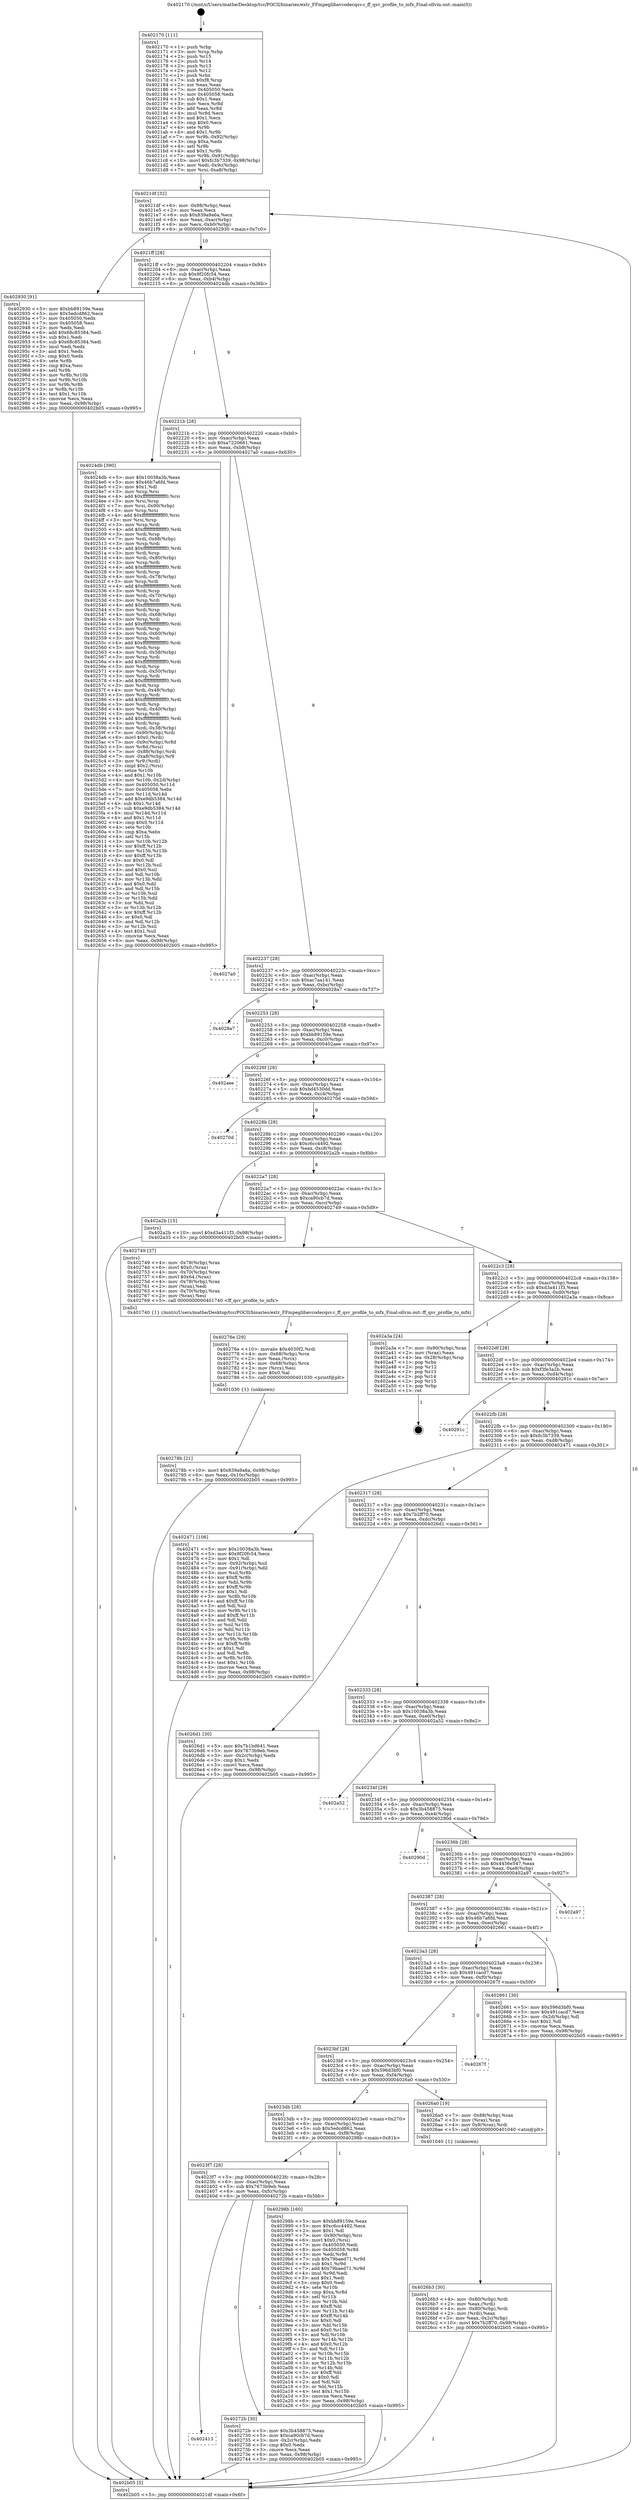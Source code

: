digraph "0x402170" {
  label = "0x402170 (/mnt/c/Users/mathe/Desktop/tcc/POCII/binaries/extr_FFmpeglibavcodecqsv.c_ff_qsv_profile_to_mfx_Final-ollvm.out::main(0))"
  labelloc = "t"
  node[shape=record]

  Entry [label="",width=0.3,height=0.3,shape=circle,fillcolor=black,style=filled]
  "0x4021df" [label="{
     0x4021df [32]\l
     | [instrs]\l
     &nbsp;&nbsp;0x4021df \<+6\>: mov -0x98(%rbp),%eax\l
     &nbsp;&nbsp;0x4021e5 \<+2\>: mov %eax,%ecx\l
     &nbsp;&nbsp;0x4021e7 \<+6\>: sub $0x839a9a6a,%ecx\l
     &nbsp;&nbsp;0x4021ed \<+6\>: mov %eax,-0xac(%rbp)\l
     &nbsp;&nbsp;0x4021f3 \<+6\>: mov %ecx,-0xb0(%rbp)\l
     &nbsp;&nbsp;0x4021f9 \<+6\>: je 0000000000402930 \<main+0x7c0\>\l
  }"]
  "0x402930" [label="{
     0x402930 [91]\l
     | [instrs]\l
     &nbsp;&nbsp;0x402930 \<+5\>: mov $0xbb89159e,%eax\l
     &nbsp;&nbsp;0x402935 \<+5\>: mov $0x5edcd862,%ecx\l
     &nbsp;&nbsp;0x40293a \<+7\>: mov 0x405050,%edx\l
     &nbsp;&nbsp;0x402941 \<+7\>: mov 0x405058,%esi\l
     &nbsp;&nbsp;0x402948 \<+2\>: mov %edx,%edi\l
     &nbsp;&nbsp;0x40294a \<+6\>: add $0x68c85384,%edi\l
     &nbsp;&nbsp;0x402950 \<+3\>: sub $0x1,%edi\l
     &nbsp;&nbsp;0x402953 \<+6\>: sub $0x68c85384,%edi\l
     &nbsp;&nbsp;0x402959 \<+3\>: imul %edi,%edx\l
     &nbsp;&nbsp;0x40295c \<+3\>: and $0x1,%edx\l
     &nbsp;&nbsp;0x40295f \<+3\>: cmp $0x0,%edx\l
     &nbsp;&nbsp;0x402962 \<+4\>: sete %r8b\l
     &nbsp;&nbsp;0x402966 \<+3\>: cmp $0xa,%esi\l
     &nbsp;&nbsp;0x402969 \<+4\>: setl %r9b\l
     &nbsp;&nbsp;0x40296d \<+3\>: mov %r8b,%r10b\l
     &nbsp;&nbsp;0x402970 \<+3\>: and %r9b,%r10b\l
     &nbsp;&nbsp;0x402973 \<+3\>: xor %r9b,%r8b\l
     &nbsp;&nbsp;0x402976 \<+3\>: or %r8b,%r10b\l
     &nbsp;&nbsp;0x402979 \<+4\>: test $0x1,%r10b\l
     &nbsp;&nbsp;0x40297d \<+3\>: cmovne %ecx,%eax\l
     &nbsp;&nbsp;0x402980 \<+6\>: mov %eax,-0x98(%rbp)\l
     &nbsp;&nbsp;0x402986 \<+5\>: jmp 0000000000402b05 \<main+0x995\>\l
  }"]
  "0x4021ff" [label="{
     0x4021ff [28]\l
     | [instrs]\l
     &nbsp;&nbsp;0x4021ff \<+5\>: jmp 0000000000402204 \<main+0x94\>\l
     &nbsp;&nbsp;0x402204 \<+6\>: mov -0xac(%rbp),%eax\l
     &nbsp;&nbsp;0x40220a \<+5\>: sub $0x9f20fc54,%eax\l
     &nbsp;&nbsp;0x40220f \<+6\>: mov %eax,-0xb4(%rbp)\l
     &nbsp;&nbsp;0x402215 \<+6\>: je 00000000004024db \<main+0x36b\>\l
  }"]
  Exit [label="",width=0.3,height=0.3,shape=circle,fillcolor=black,style=filled,peripheries=2]
  "0x4024db" [label="{
     0x4024db [390]\l
     | [instrs]\l
     &nbsp;&nbsp;0x4024db \<+5\>: mov $0x10038a3b,%eax\l
     &nbsp;&nbsp;0x4024e0 \<+5\>: mov $0x46b7a6fd,%ecx\l
     &nbsp;&nbsp;0x4024e5 \<+2\>: mov $0x1,%dl\l
     &nbsp;&nbsp;0x4024e7 \<+3\>: mov %rsp,%rsi\l
     &nbsp;&nbsp;0x4024ea \<+4\>: add $0xfffffffffffffff0,%rsi\l
     &nbsp;&nbsp;0x4024ee \<+3\>: mov %rsi,%rsp\l
     &nbsp;&nbsp;0x4024f1 \<+7\>: mov %rsi,-0x90(%rbp)\l
     &nbsp;&nbsp;0x4024f8 \<+3\>: mov %rsp,%rsi\l
     &nbsp;&nbsp;0x4024fb \<+4\>: add $0xfffffffffffffff0,%rsi\l
     &nbsp;&nbsp;0x4024ff \<+3\>: mov %rsi,%rsp\l
     &nbsp;&nbsp;0x402502 \<+3\>: mov %rsp,%rdi\l
     &nbsp;&nbsp;0x402505 \<+4\>: add $0xfffffffffffffff0,%rdi\l
     &nbsp;&nbsp;0x402509 \<+3\>: mov %rdi,%rsp\l
     &nbsp;&nbsp;0x40250c \<+7\>: mov %rdi,-0x88(%rbp)\l
     &nbsp;&nbsp;0x402513 \<+3\>: mov %rsp,%rdi\l
     &nbsp;&nbsp;0x402516 \<+4\>: add $0xfffffffffffffff0,%rdi\l
     &nbsp;&nbsp;0x40251a \<+3\>: mov %rdi,%rsp\l
     &nbsp;&nbsp;0x40251d \<+4\>: mov %rdi,-0x80(%rbp)\l
     &nbsp;&nbsp;0x402521 \<+3\>: mov %rsp,%rdi\l
     &nbsp;&nbsp;0x402524 \<+4\>: add $0xfffffffffffffff0,%rdi\l
     &nbsp;&nbsp;0x402528 \<+3\>: mov %rdi,%rsp\l
     &nbsp;&nbsp;0x40252b \<+4\>: mov %rdi,-0x78(%rbp)\l
     &nbsp;&nbsp;0x40252f \<+3\>: mov %rsp,%rdi\l
     &nbsp;&nbsp;0x402532 \<+4\>: add $0xfffffffffffffff0,%rdi\l
     &nbsp;&nbsp;0x402536 \<+3\>: mov %rdi,%rsp\l
     &nbsp;&nbsp;0x402539 \<+4\>: mov %rdi,-0x70(%rbp)\l
     &nbsp;&nbsp;0x40253d \<+3\>: mov %rsp,%rdi\l
     &nbsp;&nbsp;0x402540 \<+4\>: add $0xfffffffffffffff0,%rdi\l
     &nbsp;&nbsp;0x402544 \<+3\>: mov %rdi,%rsp\l
     &nbsp;&nbsp;0x402547 \<+4\>: mov %rdi,-0x68(%rbp)\l
     &nbsp;&nbsp;0x40254b \<+3\>: mov %rsp,%rdi\l
     &nbsp;&nbsp;0x40254e \<+4\>: add $0xfffffffffffffff0,%rdi\l
     &nbsp;&nbsp;0x402552 \<+3\>: mov %rdi,%rsp\l
     &nbsp;&nbsp;0x402555 \<+4\>: mov %rdi,-0x60(%rbp)\l
     &nbsp;&nbsp;0x402559 \<+3\>: mov %rsp,%rdi\l
     &nbsp;&nbsp;0x40255c \<+4\>: add $0xfffffffffffffff0,%rdi\l
     &nbsp;&nbsp;0x402560 \<+3\>: mov %rdi,%rsp\l
     &nbsp;&nbsp;0x402563 \<+4\>: mov %rdi,-0x58(%rbp)\l
     &nbsp;&nbsp;0x402567 \<+3\>: mov %rsp,%rdi\l
     &nbsp;&nbsp;0x40256a \<+4\>: add $0xfffffffffffffff0,%rdi\l
     &nbsp;&nbsp;0x40256e \<+3\>: mov %rdi,%rsp\l
     &nbsp;&nbsp;0x402571 \<+4\>: mov %rdi,-0x50(%rbp)\l
     &nbsp;&nbsp;0x402575 \<+3\>: mov %rsp,%rdi\l
     &nbsp;&nbsp;0x402578 \<+4\>: add $0xfffffffffffffff0,%rdi\l
     &nbsp;&nbsp;0x40257c \<+3\>: mov %rdi,%rsp\l
     &nbsp;&nbsp;0x40257f \<+4\>: mov %rdi,-0x48(%rbp)\l
     &nbsp;&nbsp;0x402583 \<+3\>: mov %rsp,%rdi\l
     &nbsp;&nbsp;0x402586 \<+4\>: add $0xfffffffffffffff0,%rdi\l
     &nbsp;&nbsp;0x40258a \<+3\>: mov %rdi,%rsp\l
     &nbsp;&nbsp;0x40258d \<+4\>: mov %rdi,-0x40(%rbp)\l
     &nbsp;&nbsp;0x402591 \<+3\>: mov %rsp,%rdi\l
     &nbsp;&nbsp;0x402594 \<+4\>: add $0xfffffffffffffff0,%rdi\l
     &nbsp;&nbsp;0x402598 \<+3\>: mov %rdi,%rsp\l
     &nbsp;&nbsp;0x40259b \<+4\>: mov %rdi,-0x38(%rbp)\l
     &nbsp;&nbsp;0x40259f \<+7\>: mov -0x90(%rbp),%rdi\l
     &nbsp;&nbsp;0x4025a6 \<+6\>: movl $0x0,(%rdi)\l
     &nbsp;&nbsp;0x4025ac \<+7\>: mov -0x9c(%rbp),%r8d\l
     &nbsp;&nbsp;0x4025b3 \<+3\>: mov %r8d,(%rsi)\l
     &nbsp;&nbsp;0x4025b6 \<+7\>: mov -0x88(%rbp),%rdi\l
     &nbsp;&nbsp;0x4025bd \<+7\>: mov -0xa8(%rbp),%r9\l
     &nbsp;&nbsp;0x4025c4 \<+3\>: mov %r9,(%rdi)\l
     &nbsp;&nbsp;0x4025c7 \<+3\>: cmpl $0x2,(%rsi)\l
     &nbsp;&nbsp;0x4025ca \<+4\>: setne %r10b\l
     &nbsp;&nbsp;0x4025ce \<+4\>: and $0x1,%r10b\l
     &nbsp;&nbsp;0x4025d2 \<+4\>: mov %r10b,-0x2d(%rbp)\l
     &nbsp;&nbsp;0x4025d6 \<+8\>: mov 0x405050,%r11d\l
     &nbsp;&nbsp;0x4025de \<+7\>: mov 0x405058,%ebx\l
     &nbsp;&nbsp;0x4025e5 \<+3\>: mov %r11d,%r14d\l
     &nbsp;&nbsp;0x4025e8 \<+7\>: add $0xe9db5384,%r14d\l
     &nbsp;&nbsp;0x4025ef \<+4\>: sub $0x1,%r14d\l
     &nbsp;&nbsp;0x4025f3 \<+7\>: sub $0xe9db5384,%r14d\l
     &nbsp;&nbsp;0x4025fa \<+4\>: imul %r14d,%r11d\l
     &nbsp;&nbsp;0x4025fe \<+4\>: and $0x1,%r11d\l
     &nbsp;&nbsp;0x402602 \<+4\>: cmp $0x0,%r11d\l
     &nbsp;&nbsp;0x402606 \<+4\>: sete %r10b\l
     &nbsp;&nbsp;0x40260a \<+3\>: cmp $0xa,%ebx\l
     &nbsp;&nbsp;0x40260d \<+4\>: setl %r15b\l
     &nbsp;&nbsp;0x402611 \<+3\>: mov %r10b,%r12b\l
     &nbsp;&nbsp;0x402614 \<+4\>: xor $0xff,%r12b\l
     &nbsp;&nbsp;0x402618 \<+3\>: mov %r15b,%r13b\l
     &nbsp;&nbsp;0x40261b \<+4\>: xor $0xff,%r13b\l
     &nbsp;&nbsp;0x40261f \<+3\>: xor $0x0,%dl\l
     &nbsp;&nbsp;0x402622 \<+3\>: mov %r12b,%sil\l
     &nbsp;&nbsp;0x402625 \<+4\>: and $0x0,%sil\l
     &nbsp;&nbsp;0x402629 \<+3\>: and %dl,%r10b\l
     &nbsp;&nbsp;0x40262c \<+3\>: mov %r13b,%dil\l
     &nbsp;&nbsp;0x40262f \<+4\>: and $0x0,%dil\l
     &nbsp;&nbsp;0x402633 \<+3\>: and %dl,%r15b\l
     &nbsp;&nbsp;0x402636 \<+3\>: or %r10b,%sil\l
     &nbsp;&nbsp;0x402639 \<+3\>: or %r15b,%dil\l
     &nbsp;&nbsp;0x40263c \<+3\>: xor %dil,%sil\l
     &nbsp;&nbsp;0x40263f \<+3\>: or %r13b,%r12b\l
     &nbsp;&nbsp;0x402642 \<+4\>: xor $0xff,%r12b\l
     &nbsp;&nbsp;0x402646 \<+3\>: or $0x0,%dl\l
     &nbsp;&nbsp;0x402649 \<+3\>: and %dl,%r12b\l
     &nbsp;&nbsp;0x40264c \<+3\>: or %r12b,%sil\l
     &nbsp;&nbsp;0x40264f \<+4\>: test $0x1,%sil\l
     &nbsp;&nbsp;0x402653 \<+3\>: cmovne %ecx,%eax\l
     &nbsp;&nbsp;0x402656 \<+6\>: mov %eax,-0x98(%rbp)\l
     &nbsp;&nbsp;0x40265c \<+5\>: jmp 0000000000402b05 \<main+0x995\>\l
  }"]
  "0x40221b" [label="{
     0x40221b [28]\l
     | [instrs]\l
     &nbsp;&nbsp;0x40221b \<+5\>: jmp 0000000000402220 \<main+0xb0\>\l
     &nbsp;&nbsp;0x402220 \<+6\>: mov -0xac(%rbp),%eax\l
     &nbsp;&nbsp;0x402226 \<+5\>: sub $0xa7220661,%eax\l
     &nbsp;&nbsp;0x40222b \<+6\>: mov %eax,-0xb8(%rbp)\l
     &nbsp;&nbsp;0x402231 \<+6\>: je 00000000004027a0 \<main+0x630\>\l
  }"]
  "0x40278b" [label="{
     0x40278b [21]\l
     | [instrs]\l
     &nbsp;&nbsp;0x40278b \<+10\>: movl $0x839a9a6a,-0x98(%rbp)\l
     &nbsp;&nbsp;0x402795 \<+6\>: mov %eax,-0x10c(%rbp)\l
     &nbsp;&nbsp;0x40279b \<+5\>: jmp 0000000000402b05 \<main+0x995\>\l
  }"]
  "0x4027a0" [label="{
     0x4027a0\l
  }", style=dashed]
  "0x402237" [label="{
     0x402237 [28]\l
     | [instrs]\l
     &nbsp;&nbsp;0x402237 \<+5\>: jmp 000000000040223c \<main+0xcc\>\l
     &nbsp;&nbsp;0x40223c \<+6\>: mov -0xac(%rbp),%eax\l
     &nbsp;&nbsp;0x402242 \<+5\>: sub $0xac7aa141,%eax\l
     &nbsp;&nbsp;0x402247 \<+6\>: mov %eax,-0xbc(%rbp)\l
     &nbsp;&nbsp;0x40224d \<+6\>: je 00000000004028a7 \<main+0x737\>\l
  }"]
  "0x40276e" [label="{
     0x40276e [29]\l
     | [instrs]\l
     &nbsp;&nbsp;0x40276e \<+10\>: movabs $0x4030f2,%rdi\l
     &nbsp;&nbsp;0x402778 \<+4\>: mov -0x68(%rbp),%rcx\l
     &nbsp;&nbsp;0x40277c \<+2\>: mov %eax,(%rcx)\l
     &nbsp;&nbsp;0x40277e \<+4\>: mov -0x68(%rbp),%rcx\l
     &nbsp;&nbsp;0x402782 \<+2\>: mov (%rcx),%esi\l
     &nbsp;&nbsp;0x402784 \<+2\>: mov $0x0,%al\l
     &nbsp;&nbsp;0x402786 \<+5\>: call 0000000000401030 \<printf@plt\>\l
     | [calls]\l
     &nbsp;&nbsp;0x401030 \{1\} (unknown)\l
  }"]
  "0x4028a7" [label="{
     0x4028a7\l
  }", style=dashed]
  "0x402253" [label="{
     0x402253 [28]\l
     | [instrs]\l
     &nbsp;&nbsp;0x402253 \<+5\>: jmp 0000000000402258 \<main+0xe8\>\l
     &nbsp;&nbsp;0x402258 \<+6\>: mov -0xac(%rbp),%eax\l
     &nbsp;&nbsp;0x40225e \<+5\>: sub $0xbb89159e,%eax\l
     &nbsp;&nbsp;0x402263 \<+6\>: mov %eax,-0xc0(%rbp)\l
     &nbsp;&nbsp;0x402269 \<+6\>: je 0000000000402aee \<main+0x97e\>\l
  }"]
  "0x402413" [label="{
     0x402413\l
  }", style=dashed]
  "0x402aee" [label="{
     0x402aee\l
  }", style=dashed]
  "0x40226f" [label="{
     0x40226f [28]\l
     | [instrs]\l
     &nbsp;&nbsp;0x40226f \<+5\>: jmp 0000000000402274 \<main+0x104\>\l
     &nbsp;&nbsp;0x402274 \<+6\>: mov -0xac(%rbp),%eax\l
     &nbsp;&nbsp;0x40227a \<+5\>: sub $0xbd4530dd,%eax\l
     &nbsp;&nbsp;0x40227f \<+6\>: mov %eax,-0xc4(%rbp)\l
     &nbsp;&nbsp;0x402285 \<+6\>: je 000000000040270d \<main+0x59d\>\l
  }"]
  "0x40272b" [label="{
     0x40272b [30]\l
     | [instrs]\l
     &nbsp;&nbsp;0x40272b \<+5\>: mov $0x3b458875,%eax\l
     &nbsp;&nbsp;0x402730 \<+5\>: mov $0xca90cb7d,%ecx\l
     &nbsp;&nbsp;0x402735 \<+3\>: mov -0x2c(%rbp),%edx\l
     &nbsp;&nbsp;0x402738 \<+3\>: cmp $0x0,%edx\l
     &nbsp;&nbsp;0x40273b \<+3\>: cmove %ecx,%eax\l
     &nbsp;&nbsp;0x40273e \<+6\>: mov %eax,-0x98(%rbp)\l
     &nbsp;&nbsp;0x402744 \<+5\>: jmp 0000000000402b05 \<main+0x995\>\l
  }"]
  "0x40270d" [label="{
     0x40270d\l
  }", style=dashed]
  "0x40228b" [label="{
     0x40228b [28]\l
     | [instrs]\l
     &nbsp;&nbsp;0x40228b \<+5\>: jmp 0000000000402290 \<main+0x120\>\l
     &nbsp;&nbsp;0x402290 \<+6\>: mov -0xac(%rbp),%eax\l
     &nbsp;&nbsp;0x402296 \<+5\>: sub $0xc6cc4492,%eax\l
     &nbsp;&nbsp;0x40229b \<+6\>: mov %eax,-0xc8(%rbp)\l
     &nbsp;&nbsp;0x4022a1 \<+6\>: je 0000000000402a2b \<main+0x8bb\>\l
  }"]
  "0x4023f7" [label="{
     0x4023f7 [28]\l
     | [instrs]\l
     &nbsp;&nbsp;0x4023f7 \<+5\>: jmp 00000000004023fc \<main+0x28c\>\l
     &nbsp;&nbsp;0x4023fc \<+6\>: mov -0xac(%rbp),%eax\l
     &nbsp;&nbsp;0x402402 \<+5\>: sub $0x7673b9eb,%eax\l
     &nbsp;&nbsp;0x402407 \<+6\>: mov %eax,-0xfc(%rbp)\l
     &nbsp;&nbsp;0x40240d \<+6\>: je 000000000040272b \<main+0x5bb\>\l
  }"]
  "0x402a2b" [label="{
     0x402a2b [15]\l
     | [instrs]\l
     &nbsp;&nbsp;0x402a2b \<+10\>: movl $0xd3a411f3,-0x98(%rbp)\l
     &nbsp;&nbsp;0x402a35 \<+5\>: jmp 0000000000402b05 \<main+0x995\>\l
  }"]
  "0x4022a7" [label="{
     0x4022a7 [28]\l
     | [instrs]\l
     &nbsp;&nbsp;0x4022a7 \<+5\>: jmp 00000000004022ac \<main+0x13c\>\l
     &nbsp;&nbsp;0x4022ac \<+6\>: mov -0xac(%rbp),%eax\l
     &nbsp;&nbsp;0x4022b2 \<+5\>: sub $0xca90cb7d,%eax\l
     &nbsp;&nbsp;0x4022b7 \<+6\>: mov %eax,-0xcc(%rbp)\l
     &nbsp;&nbsp;0x4022bd \<+6\>: je 0000000000402749 \<main+0x5d9\>\l
  }"]
  "0x40298b" [label="{
     0x40298b [160]\l
     | [instrs]\l
     &nbsp;&nbsp;0x40298b \<+5\>: mov $0xbb89159e,%eax\l
     &nbsp;&nbsp;0x402990 \<+5\>: mov $0xc6cc4492,%ecx\l
     &nbsp;&nbsp;0x402995 \<+2\>: mov $0x1,%dl\l
     &nbsp;&nbsp;0x402997 \<+7\>: mov -0x90(%rbp),%rsi\l
     &nbsp;&nbsp;0x40299e \<+6\>: movl $0x0,(%rsi)\l
     &nbsp;&nbsp;0x4029a4 \<+7\>: mov 0x405050,%edi\l
     &nbsp;&nbsp;0x4029ab \<+8\>: mov 0x405058,%r8d\l
     &nbsp;&nbsp;0x4029b3 \<+3\>: mov %edi,%r9d\l
     &nbsp;&nbsp;0x4029b6 \<+7\>: sub $0x79baed71,%r9d\l
     &nbsp;&nbsp;0x4029bd \<+4\>: sub $0x1,%r9d\l
     &nbsp;&nbsp;0x4029c1 \<+7\>: add $0x79baed71,%r9d\l
     &nbsp;&nbsp;0x4029c8 \<+4\>: imul %r9d,%edi\l
     &nbsp;&nbsp;0x4029cc \<+3\>: and $0x1,%edi\l
     &nbsp;&nbsp;0x4029cf \<+3\>: cmp $0x0,%edi\l
     &nbsp;&nbsp;0x4029d2 \<+4\>: sete %r10b\l
     &nbsp;&nbsp;0x4029d6 \<+4\>: cmp $0xa,%r8d\l
     &nbsp;&nbsp;0x4029da \<+4\>: setl %r11b\l
     &nbsp;&nbsp;0x4029de \<+3\>: mov %r10b,%bl\l
     &nbsp;&nbsp;0x4029e1 \<+3\>: xor $0xff,%bl\l
     &nbsp;&nbsp;0x4029e4 \<+3\>: mov %r11b,%r14b\l
     &nbsp;&nbsp;0x4029e7 \<+4\>: xor $0xff,%r14b\l
     &nbsp;&nbsp;0x4029eb \<+3\>: xor $0x0,%dl\l
     &nbsp;&nbsp;0x4029ee \<+3\>: mov %bl,%r15b\l
     &nbsp;&nbsp;0x4029f1 \<+4\>: and $0x0,%r15b\l
     &nbsp;&nbsp;0x4029f5 \<+3\>: and %dl,%r10b\l
     &nbsp;&nbsp;0x4029f8 \<+3\>: mov %r14b,%r12b\l
     &nbsp;&nbsp;0x4029fb \<+4\>: and $0x0,%r12b\l
     &nbsp;&nbsp;0x4029ff \<+3\>: and %dl,%r11b\l
     &nbsp;&nbsp;0x402a02 \<+3\>: or %r10b,%r15b\l
     &nbsp;&nbsp;0x402a05 \<+3\>: or %r11b,%r12b\l
     &nbsp;&nbsp;0x402a08 \<+3\>: xor %r12b,%r15b\l
     &nbsp;&nbsp;0x402a0b \<+3\>: or %r14b,%bl\l
     &nbsp;&nbsp;0x402a0e \<+3\>: xor $0xff,%bl\l
     &nbsp;&nbsp;0x402a11 \<+3\>: or $0x0,%dl\l
     &nbsp;&nbsp;0x402a14 \<+2\>: and %dl,%bl\l
     &nbsp;&nbsp;0x402a16 \<+3\>: or %bl,%r15b\l
     &nbsp;&nbsp;0x402a19 \<+4\>: test $0x1,%r15b\l
     &nbsp;&nbsp;0x402a1d \<+3\>: cmovne %ecx,%eax\l
     &nbsp;&nbsp;0x402a20 \<+6\>: mov %eax,-0x98(%rbp)\l
     &nbsp;&nbsp;0x402a26 \<+5\>: jmp 0000000000402b05 \<main+0x995\>\l
  }"]
  "0x402749" [label="{
     0x402749 [37]\l
     | [instrs]\l
     &nbsp;&nbsp;0x402749 \<+4\>: mov -0x78(%rbp),%rax\l
     &nbsp;&nbsp;0x40274d \<+6\>: movl $0x0,(%rax)\l
     &nbsp;&nbsp;0x402753 \<+4\>: mov -0x70(%rbp),%rax\l
     &nbsp;&nbsp;0x402757 \<+6\>: movl $0x64,(%rax)\l
     &nbsp;&nbsp;0x40275d \<+4\>: mov -0x78(%rbp),%rax\l
     &nbsp;&nbsp;0x402761 \<+2\>: mov (%rax),%edi\l
     &nbsp;&nbsp;0x402763 \<+4\>: mov -0x70(%rbp),%rax\l
     &nbsp;&nbsp;0x402767 \<+2\>: mov (%rax),%esi\l
     &nbsp;&nbsp;0x402769 \<+5\>: call 0000000000401740 \<ff_qsv_profile_to_mfx\>\l
     | [calls]\l
     &nbsp;&nbsp;0x401740 \{1\} (/mnt/c/Users/mathe/Desktop/tcc/POCII/binaries/extr_FFmpeglibavcodecqsv.c_ff_qsv_profile_to_mfx_Final-ollvm.out::ff_qsv_profile_to_mfx)\l
  }"]
  "0x4022c3" [label="{
     0x4022c3 [28]\l
     | [instrs]\l
     &nbsp;&nbsp;0x4022c3 \<+5\>: jmp 00000000004022c8 \<main+0x158\>\l
     &nbsp;&nbsp;0x4022c8 \<+6\>: mov -0xac(%rbp),%eax\l
     &nbsp;&nbsp;0x4022ce \<+5\>: sub $0xd3a411f3,%eax\l
     &nbsp;&nbsp;0x4022d3 \<+6\>: mov %eax,-0xd0(%rbp)\l
     &nbsp;&nbsp;0x4022d9 \<+6\>: je 0000000000402a3a \<main+0x8ca\>\l
  }"]
  "0x4026b3" [label="{
     0x4026b3 [30]\l
     | [instrs]\l
     &nbsp;&nbsp;0x4026b3 \<+4\>: mov -0x80(%rbp),%rdi\l
     &nbsp;&nbsp;0x4026b7 \<+2\>: mov %eax,(%rdi)\l
     &nbsp;&nbsp;0x4026b9 \<+4\>: mov -0x80(%rbp),%rdi\l
     &nbsp;&nbsp;0x4026bd \<+2\>: mov (%rdi),%eax\l
     &nbsp;&nbsp;0x4026bf \<+3\>: mov %eax,-0x2c(%rbp)\l
     &nbsp;&nbsp;0x4026c2 \<+10\>: movl $0x7b2ff70,-0x98(%rbp)\l
     &nbsp;&nbsp;0x4026cc \<+5\>: jmp 0000000000402b05 \<main+0x995\>\l
  }"]
  "0x402a3a" [label="{
     0x402a3a [24]\l
     | [instrs]\l
     &nbsp;&nbsp;0x402a3a \<+7\>: mov -0x90(%rbp),%rax\l
     &nbsp;&nbsp;0x402a41 \<+2\>: mov (%rax),%eax\l
     &nbsp;&nbsp;0x402a43 \<+4\>: lea -0x28(%rbp),%rsp\l
     &nbsp;&nbsp;0x402a47 \<+1\>: pop %rbx\l
     &nbsp;&nbsp;0x402a48 \<+2\>: pop %r12\l
     &nbsp;&nbsp;0x402a4a \<+2\>: pop %r13\l
     &nbsp;&nbsp;0x402a4c \<+2\>: pop %r14\l
     &nbsp;&nbsp;0x402a4e \<+2\>: pop %r15\l
     &nbsp;&nbsp;0x402a50 \<+1\>: pop %rbp\l
     &nbsp;&nbsp;0x402a51 \<+1\>: ret\l
  }"]
  "0x4022df" [label="{
     0x4022df [28]\l
     | [instrs]\l
     &nbsp;&nbsp;0x4022df \<+5\>: jmp 00000000004022e4 \<main+0x174\>\l
     &nbsp;&nbsp;0x4022e4 \<+6\>: mov -0xac(%rbp),%eax\l
     &nbsp;&nbsp;0x4022ea \<+5\>: sub $0xf3fe3a2b,%eax\l
     &nbsp;&nbsp;0x4022ef \<+6\>: mov %eax,-0xd4(%rbp)\l
     &nbsp;&nbsp;0x4022f5 \<+6\>: je 000000000040291c \<main+0x7ac\>\l
  }"]
  "0x4023db" [label="{
     0x4023db [28]\l
     | [instrs]\l
     &nbsp;&nbsp;0x4023db \<+5\>: jmp 00000000004023e0 \<main+0x270\>\l
     &nbsp;&nbsp;0x4023e0 \<+6\>: mov -0xac(%rbp),%eax\l
     &nbsp;&nbsp;0x4023e6 \<+5\>: sub $0x5edcd862,%eax\l
     &nbsp;&nbsp;0x4023eb \<+6\>: mov %eax,-0xf8(%rbp)\l
     &nbsp;&nbsp;0x4023f1 \<+6\>: je 000000000040298b \<main+0x81b\>\l
  }"]
  "0x40291c" [label="{
     0x40291c\l
  }", style=dashed]
  "0x4022fb" [label="{
     0x4022fb [28]\l
     | [instrs]\l
     &nbsp;&nbsp;0x4022fb \<+5\>: jmp 0000000000402300 \<main+0x190\>\l
     &nbsp;&nbsp;0x402300 \<+6\>: mov -0xac(%rbp),%eax\l
     &nbsp;&nbsp;0x402306 \<+5\>: sub $0xfc3b7339,%eax\l
     &nbsp;&nbsp;0x40230b \<+6\>: mov %eax,-0xd8(%rbp)\l
     &nbsp;&nbsp;0x402311 \<+6\>: je 0000000000402471 \<main+0x301\>\l
  }"]
  "0x4026a0" [label="{
     0x4026a0 [19]\l
     | [instrs]\l
     &nbsp;&nbsp;0x4026a0 \<+7\>: mov -0x88(%rbp),%rax\l
     &nbsp;&nbsp;0x4026a7 \<+3\>: mov (%rax),%rax\l
     &nbsp;&nbsp;0x4026aa \<+4\>: mov 0x8(%rax),%rdi\l
     &nbsp;&nbsp;0x4026ae \<+5\>: call 0000000000401040 \<atoi@plt\>\l
     | [calls]\l
     &nbsp;&nbsp;0x401040 \{1\} (unknown)\l
  }"]
  "0x402471" [label="{
     0x402471 [106]\l
     | [instrs]\l
     &nbsp;&nbsp;0x402471 \<+5\>: mov $0x10038a3b,%eax\l
     &nbsp;&nbsp;0x402476 \<+5\>: mov $0x9f20fc54,%ecx\l
     &nbsp;&nbsp;0x40247b \<+2\>: mov $0x1,%dl\l
     &nbsp;&nbsp;0x40247d \<+7\>: mov -0x92(%rbp),%sil\l
     &nbsp;&nbsp;0x402484 \<+7\>: mov -0x91(%rbp),%dil\l
     &nbsp;&nbsp;0x40248b \<+3\>: mov %sil,%r8b\l
     &nbsp;&nbsp;0x40248e \<+4\>: xor $0xff,%r8b\l
     &nbsp;&nbsp;0x402492 \<+3\>: mov %dil,%r9b\l
     &nbsp;&nbsp;0x402495 \<+4\>: xor $0xff,%r9b\l
     &nbsp;&nbsp;0x402499 \<+3\>: xor $0x1,%dl\l
     &nbsp;&nbsp;0x40249c \<+3\>: mov %r8b,%r10b\l
     &nbsp;&nbsp;0x40249f \<+4\>: and $0xff,%r10b\l
     &nbsp;&nbsp;0x4024a3 \<+3\>: and %dl,%sil\l
     &nbsp;&nbsp;0x4024a6 \<+3\>: mov %r9b,%r11b\l
     &nbsp;&nbsp;0x4024a9 \<+4\>: and $0xff,%r11b\l
     &nbsp;&nbsp;0x4024ad \<+3\>: and %dl,%dil\l
     &nbsp;&nbsp;0x4024b0 \<+3\>: or %sil,%r10b\l
     &nbsp;&nbsp;0x4024b3 \<+3\>: or %dil,%r11b\l
     &nbsp;&nbsp;0x4024b6 \<+3\>: xor %r11b,%r10b\l
     &nbsp;&nbsp;0x4024b9 \<+3\>: or %r9b,%r8b\l
     &nbsp;&nbsp;0x4024bc \<+4\>: xor $0xff,%r8b\l
     &nbsp;&nbsp;0x4024c0 \<+3\>: or $0x1,%dl\l
     &nbsp;&nbsp;0x4024c3 \<+3\>: and %dl,%r8b\l
     &nbsp;&nbsp;0x4024c6 \<+3\>: or %r8b,%r10b\l
     &nbsp;&nbsp;0x4024c9 \<+4\>: test $0x1,%r10b\l
     &nbsp;&nbsp;0x4024cd \<+3\>: cmovne %ecx,%eax\l
     &nbsp;&nbsp;0x4024d0 \<+6\>: mov %eax,-0x98(%rbp)\l
     &nbsp;&nbsp;0x4024d6 \<+5\>: jmp 0000000000402b05 \<main+0x995\>\l
  }"]
  "0x402317" [label="{
     0x402317 [28]\l
     | [instrs]\l
     &nbsp;&nbsp;0x402317 \<+5\>: jmp 000000000040231c \<main+0x1ac\>\l
     &nbsp;&nbsp;0x40231c \<+6\>: mov -0xac(%rbp),%eax\l
     &nbsp;&nbsp;0x402322 \<+5\>: sub $0x7b2ff70,%eax\l
     &nbsp;&nbsp;0x402327 \<+6\>: mov %eax,-0xdc(%rbp)\l
     &nbsp;&nbsp;0x40232d \<+6\>: je 00000000004026d1 \<main+0x561\>\l
  }"]
  "0x402b05" [label="{
     0x402b05 [5]\l
     | [instrs]\l
     &nbsp;&nbsp;0x402b05 \<+5\>: jmp 00000000004021df \<main+0x6f\>\l
  }"]
  "0x402170" [label="{
     0x402170 [111]\l
     | [instrs]\l
     &nbsp;&nbsp;0x402170 \<+1\>: push %rbp\l
     &nbsp;&nbsp;0x402171 \<+3\>: mov %rsp,%rbp\l
     &nbsp;&nbsp;0x402174 \<+2\>: push %r15\l
     &nbsp;&nbsp;0x402176 \<+2\>: push %r14\l
     &nbsp;&nbsp;0x402178 \<+2\>: push %r13\l
     &nbsp;&nbsp;0x40217a \<+2\>: push %r12\l
     &nbsp;&nbsp;0x40217c \<+1\>: push %rbx\l
     &nbsp;&nbsp;0x40217d \<+7\>: sub $0xf8,%rsp\l
     &nbsp;&nbsp;0x402184 \<+2\>: xor %eax,%eax\l
     &nbsp;&nbsp;0x402186 \<+7\>: mov 0x405050,%ecx\l
     &nbsp;&nbsp;0x40218d \<+7\>: mov 0x405058,%edx\l
     &nbsp;&nbsp;0x402194 \<+3\>: sub $0x1,%eax\l
     &nbsp;&nbsp;0x402197 \<+3\>: mov %ecx,%r8d\l
     &nbsp;&nbsp;0x40219a \<+3\>: add %eax,%r8d\l
     &nbsp;&nbsp;0x40219d \<+4\>: imul %r8d,%ecx\l
     &nbsp;&nbsp;0x4021a1 \<+3\>: and $0x1,%ecx\l
     &nbsp;&nbsp;0x4021a4 \<+3\>: cmp $0x0,%ecx\l
     &nbsp;&nbsp;0x4021a7 \<+4\>: sete %r9b\l
     &nbsp;&nbsp;0x4021ab \<+4\>: and $0x1,%r9b\l
     &nbsp;&nbsp;0x4021af \<+7\>: mov %r9b,-0x92(%rbp)\l
     &nbsp;&nbsp;0x4021b6 \<+3\>: cmp $0xa,%edx\l
     &nbsp;&nbsp;0x4021b9 \<+4\>: setl %r9b\l
     &nbsp;&nbsp;0x4021bd \<+4\>: and $0x1,%r9b\l
     &nbsp;&nbsp;0x4021c1 \<+7\>: mov %r9b,-0x91(%rbp)\l
     &nbsp;&nbsp;0x4021c8 \<+10\>: movl $0xfc3b7339,-0x98(%rbp)\l
     &nbsp;&nbsp;0x4021d2 \<+6\>: mov %edi,-0x9c(%rbp)\l
     &nbsp;&nbsp;0x4021d8 \<+7\>: mov %rsi,-0xa8(%rbp)\l
  }"]
  "0x4023bf" [label="{
     0x4023bf [28]\l
     | [instrs]\l
     &nbsp;&nbsp;0x4023bf \<+5\>: jmp 00000000004023c4 \<main+0x254\>\l
     &nbsp;&nbsp;0x4023c4 \<+6\>: mov -0xac(%rbp),%eax\l
     &nbsp;&nbsp;0x4023ca \<+5\>: sub $0x596d3bf0,%eax\l
     &nbsp;&nbsp;0x4023cf \<+6\>: mov %eax,-0xf4(%rbp)\l
     &nbsp;&nbsp;0x4023d5 \<+6\>: je 00000000004026a0 \<main+0x530\>\l
  }"]
  "0x40267f" [label="{
     0x40267f\l
  }", style=dashed]
  "0x4026d1" [label="{
     0x4026d1 [30]\l
     | [instrs]\l
     &nbsp;&nbsp;0x4026d1 \<+5\>: mov $0x7b1bd641,%eax\l
     &nbsp;&nbsp;0x4026d6 \<+5\>: mov $0x7673b9eb,%ecx\l
     &nbsp;&nbsp;0x4026db \<+3\>: mov -0x2c(%rbp),%edx\l
     &nbsp;&nbsp;0x4026de \<+3\>: cmp $0x1,%edx\l
     &nbsp;&nbsp;0x4026e1 \<+3\>: cmovl %ecx,%eax\l
     &nbsp;&nbsp;0x4026e4 \<+6\>: mov %eax,-0x98(%rbp)\l
     &nbsp;&nbsp;0x4026ea \<+5\>: jmp 0000000000402b05 \<main+0x995\>\l
  }"]
  "0x402333" [label="{
     0x402333 [28]\l
     | [instrs]\l
     &nbsp;&nbsp;0x402333 \<+5\>: jmp 0000000000402338 \<main+0x1c8\>\l
     &nbsp;&nbsp;0x402338 \<+6\>: mov -0xac(%rbp),%eax\l
     &nbsp;&nbsp;0x40233e \<+5\>: sub $0x10038a3b,%eax\l
     &nbsp;&nbsp;0x402343 \<+6\>: mov %eax,-0xe0(%rbp)\l
     &nbsp;&nbsp;0x402349 \<+6\>: je 0000000000402a52 \<main+0x8e2\>\l
  }"]
  "0x4023a3" [label="{
     0x4023a3 [28]\l
     | [instrs]\l
     &nbsp;&nbsp;0x4023a3 \<+5\>: jmp 00000000004023a8 \<main+0x238\>\l
     &nbsp;&nbsp;0x4023a8 \<+6\>: mov -0xac(%rbp),%eax\l
     &nbsp;&nbsp;0x4023ae \<+5\>: sub $0x491cacd7,%eax\l
     &nbsp;&nbsp;0x4023b3 \<+6\>: mov %eax,-0xf0(%rbp)\l
     &nbsp;&nbsp;0x4023b9 \<+6\>: je 000000000040267f \<main+0x50f\>\l
  }"]
  "0x402a52" [label="{
     0x402a52\l
  }", style=dashed]
  "0x40234f" [label="{
     0x40234f [28]\l
     | [instrs]\l
     &nbsp;&nbsp;0x40234f \<+5\>: jmp 0000000000402354 \<main+0x1e4\>\l
     &nbsp;&nbsp;0x402354 \<+6\>: mov -0xac(%rbp),%eax\l
     &nbsp;&nbsp;0x40235a \<+5\>: sub $0x3b458875,%eax\l
     &nbsp;&nbsp;0x40235f \<+6\>: mov %eax,-0xe4(%rbp)\l
     &nbsp;&nbsp;0x402365 \<+6\>: je 000000000040290d \<main+0x79d\>\l
  }"]
  "0x402661" [label="{
     0x402661 [30]\l
     | [instrs]\l
     &nbsp;&nbsp;0x402661 \<+5\>: mov $0x596d3bf0,%eax\l
     &nbsp;&nbsp;0x402666 \<+5\>: mov $0x491cacd7,%ecx\l
     &nbsp;&nbsp;0x40266b \<+3\>: mov -0x2d(%rbp),%dl\l
     &nbsp;&nbsp;0x40266e \<+3\>: test $0x1,%dl\l
     &nbsp;&nbsp;0x402671 \<+3\>: cmovne %ecx,%eax\l
     &nbsp;&nbsp;0x402674 \<+6\>: mov %eax,-0x98(%rbp)\l
     &nbsp;&nbsp;0x40267a \<+5\>: jmp 0000000000402b05 \<main+0x995\>\l
  }"]
  "0x40290d" [label="{
     0x40290d\l
  }", style=dashed]
  "0x40236b" [label="{
     0x40236b [28]\l
     | [instrs]\l
     &nbsp;&nbsp;0x40236b \<+5\>: jmp 0000000000402370 \<main+0x200\>\l
     &nbsp;&nbsp;0x402370 \<+6\>: mov -0xac(%rbp),%eax\l
     &nbsp;&nbsp;0x402376 \<+5\>: sub $0x4456e547,%eax\l
     &nbsp;&nbsp;0x40237b \<+6\>: mov %eax,-0xe8(%rbp)\l
     &nbsp;&nbsp;0x402381 \<+6\>: je 0000000000402a97 \<main+0x927\>\l
  }"]
  "0x402387" [label="{
     0x402387 [28]\l
     | [instrs]\l
     &nbsp;&nbsp;0x402387 \<+5\>: jmp 000000000040238c \<main+0x21c\>\l
     &nbsp;&nbsp;0x40238c \<+6\>: mov -0xac(%rbp),%eax\l
     &nbsp;&nbsp;0x402392 \<+5\>: sub $0x46b7a6fd,%eax\l
     &nbsp;&nbsp;0x402397 \<+6\>: mov %eax,-0xec(%rbp)\l
     &nbsp;&nbsp;0x40239d \<+6\>: je 0000000000402661 \<main+0x4f1\>\l
  }"]
  "0x402a97" [label="{
     0x402a97\l
  }", style=dashed]
  Entry -> "0x402170" [label=" 1"]
  "0x4021df" -> "0x402930" [label=" 1"]
  "0x4021df" -> "0x4021ff" [label=" 10"]
  "0x402a3a" -> Exit [label=" 1"]
  "0x4021ff" -> "0x4024db" [label=" 1"]
  "0x4021ff" -> "0x40221b" [label=" 9"]
  "0x402a2b" -> "0x402b05" [label=" 1"]
  "0x40221b" -> "0x4027a0" [label=" 0"]
  "0x40221b" -> "0x402237" [label=" 9"]
  "0x40298b" -> "0x402b05" [label=" 1"]
  "0x402237" -> "0x4028a7" [label=" 0"]
  "0x402237" -> "0x402253" [label=" 9"]
  "0x402930" -> "0x402b05" [label=" 1"]
  "0x402253" -> "0x402aee" [label=" 0"]
  "0x402253" -> "0x40226f" [label=" 9"]
  "0x40278b" -> "0x402b05" [label=" 1"]
  "0x40226f" -> "0x40270d" [label=" 0"]
  "0x40226f" -> "0x40228b" [label=" 9"]
  "0x40276e" -> "0x40278b" [label=" 1"]
  "0x40228b" -> "0x402a2b" [label=" 1"]
  "0x40228b" -> "0x4022a7" [label=" 8"]
  "0x40272b" -> "0x402b05" [label=" 1"]
  "0x4022a7" -> "0x402749" [label=" 1"]
  "0x4022a7" -> "0x4022c3" [label=" 7"]
  "0x4023f7" -> "0x402413" [label=" 0"]
  "0x4022c3" -> "0x402a3a" [label=" 1"]
  "0x4022c3" -> "0x4022df" [label=" 6"]
  "0x402749" -> "0x40276e" [label=" 1"]
  "0x4022df" -> "0x40291c" [label=" 0"]
  "0x4022df" -> "0x4022fb" [label=" 6"]
  "0x4023db" -> "0x4023f7" [label=" 1"]
  "0x4022fb" -> "0x402471" [label=" 1"]
  "0x4022fb" -> "0x402317" [label=" 5"]
  "0x402471" -> "0x402b05" [label=" 1"]
  "0x402170" -> "0x4021df" [label=" 1"]
  "0x402b05" -> "0x4021df" [label=" 10"]
  "0x4023db" -> "0x40298b" [label=" 1"]
  "0x4024db" -> "0x402b05" [label=" 1"]
  "0x4026d1" -> "0x402b05" [label=" 1"]
  "0x402317" -> "0x4026d1" [label=" 1"]
  "0x402317" -> "0x402333" [label=" 4"]
  "0x4026b3" -> "0x402b05" [label=" 1"]
  "0x402333" -> "0x402a52" [label=" 0"]
  "0x402333" -> "0x40234f" [label=" 4"]
  "0x4023bf" -> "0x4023db" [label=" 2"]
  "0x40234f" -> "0x40290d" [label=" 0"]
  "0x40234f" -> "0x40236b" [label=" 4"]
  "0x4023bf" -> "0x4026a0" [label=" 1"]
  "0x40236b" -> "0x402a97" [label=" 0"]
  "0x40236b" -> "0x402387" [label=" 4"]
  "0x4023f7" -> "0x40272b" [label=" 1"]
  "0x402387" -> "0x402661" [label=" 1"]
  "0x402387" -> "0x4023a3" [label=" 3"]
  "0x402661" -> "0x402b05" [label=" 1"]
  "0x4026a0" -> "0x4026b3" [label=" 1"]
  "0x4023a3" -> "0x40267f" [label=" 0"]
  "0x4023a3" -> "0x4023bf" [label=" 3"]
}
